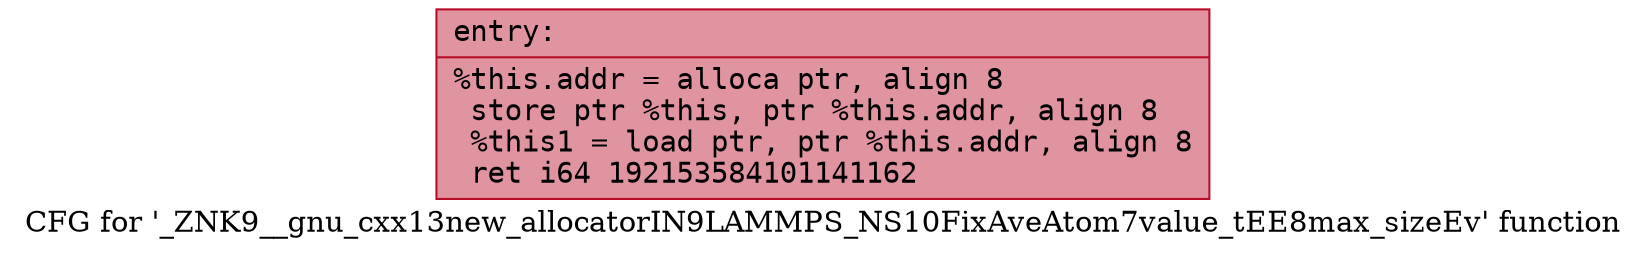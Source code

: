 digraph "CFG for '_ZNK9__gnu_cxx13new_allocatorIN9LAMMPS_NS10FixAveAtom7value_tEE8max_sizeEv' function" {
	label="CFG for '_ZNK9__gnu_cxx13new_allocatorIN9LAMMPS_NS10FixAveAtom7value_tEE8max_sizeEv' function";

	Node0x55d086763c10 [shape=record,color="#b70d28ff", style=filled, fillcolor="#b70d2870" fontname="Courier",label="{entry:\l|  %this.addr = alloca ptr, align 8\l  store ptr %this, ptr %this.addr, align 8\l  %this1 = load ptr, ptr %this.addr, align 8\l  ret i64 192153584101141162\l}"];
}

